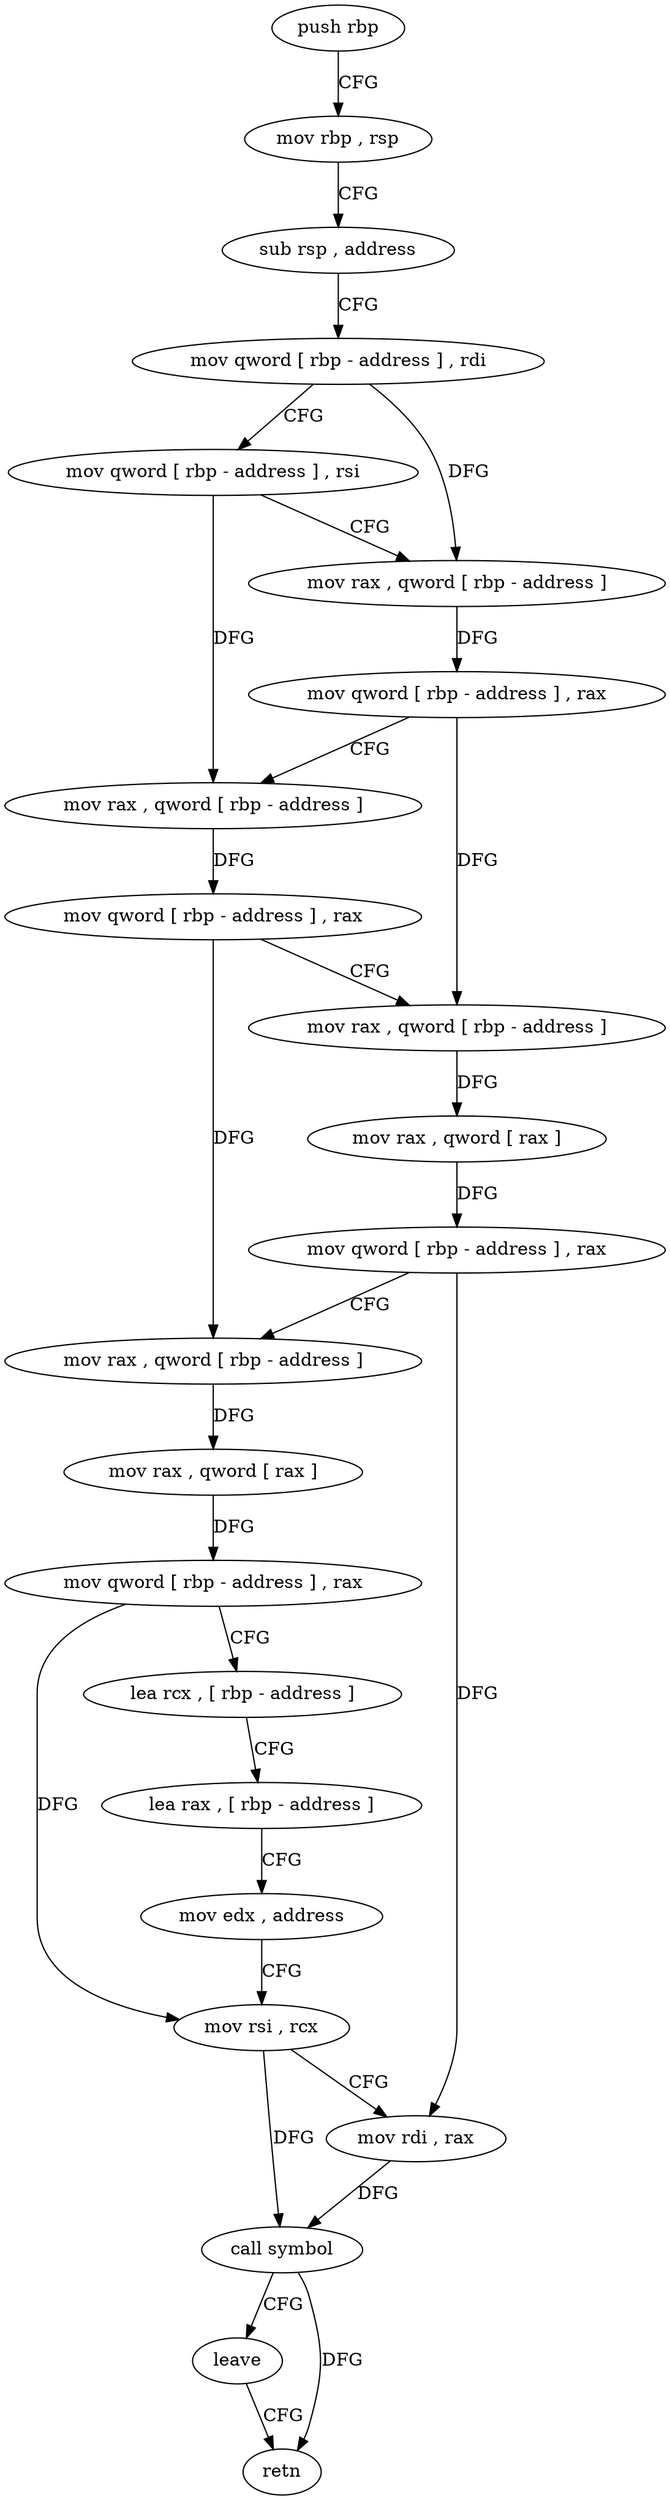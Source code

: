 digraph "func" {
"4231095" [label = "push rbp" ]
"4231096" [label = "mov rbp , rsp" ]
"4231099" [label = "sub rsp , address" ]
"4231103" [label = "mov qword [ rbp - address ] , rdi" ]
"4231107" [label = "mov qword [ rbp - address ] , rsi" ]
"4231111" [label = "mov rax , qword [ rbp - address ]" ]
"4231115" [label = "mov qword [ rbp - address ] , rax" ]
"4231119" [label = "mov rax , qword [ rbp - address ]" ]
"4231123" [label = "mov qword [ rbp - address ] , rax" ]
"4231127" [label = "mov rax , qword [ rbp - address ]" ]
"4231131" [label = "mov rax , qword [ rax ]" ]
"4231134" [label = "mov qword [ rbp - address ] , rax" ]
"4231138" [label = "mov rax , qword [ rbp - address ]" ]
"4231142" [label = "mov rax , qword [ rax ]" ]
"4231145" [label = "mov qword [ rbp - address ] , rax" ]
"4231149" [label = "lea rcx , [ rbp - address ]" ]
"4231153" [label = "lea rax , [ rbp - address ]" ]
"4231157" [label = "mov edx , address" ]
"4231162" [label = "mov rsi , rcx" ]
"4231165" [label = "mov rdi , rax" ]
"4231168" [label = "call symbol" ]
"4231173" [label = "leave" ]
"4231174" [label = "retn" ]
"4231095" -> "4231096" [ label = "CFG" ]
"4231096" -> "4231099" [ label = "CFG" ]
"4231099" -> "4231103" [ label = "CFG" ]
"4231103" -> "4231107" [ label = "CFG" ]
"4231103" -> "4231111" [ label = "DFG" ]
"4231107" -> "4231111" [ label = "CFG" ]
"4231107" -> "4231119" [ label = "DFG" ]
"4231111" -> "4231115" [ label = "DFG" ]
"4231115" -> "4231119" [ label = "CFG" ]
"4231115" -> "4231127" [ label = "DFG" ]
"4231119" -> "4231123" [ label = "DFG" ]
"4231123" -> "4231127" [ label = "CFG" ]
"4231123" -> "4231138" [ label = "DFG" ]
"4231127" -> "4231131" [ label = "DFG" ]
"4231131" -> "4231134" [ label = "DFG" ]
"4231134" -> "4231138" [ label = "CFG" ]
"4231134" -> "4231165" [ label = "DFG" ]
"4231138" -> "4231142" [ label = "DFG" ]
"4231142" -> "4231145" [ label = "DFG" ]
"4231145" -> "4231149" [ label = "CFG" ]
"4231145" -> "4231162" [ label = "DFG" ]
"4231149" -> "4231153" [ label = "CFG" ]
"4231153" -> "4231157" [ label = "CFG" ]
"4231157" -> "4231162" [ label = "CFG" ]
"4231162" -> "4231165" [ label = "CFG" ]
"4231162" -> "4231168" [ label = "DFG" ]
"4231165" -> "4231168" [ label = "DFG" ]
"4231168" -> "4231173" [ label = "CFG" ]
"4231168" -> "4231174" [ label = "DFG" ]
"4231173" -> "4231174" [ label = "CFG" ]
}
